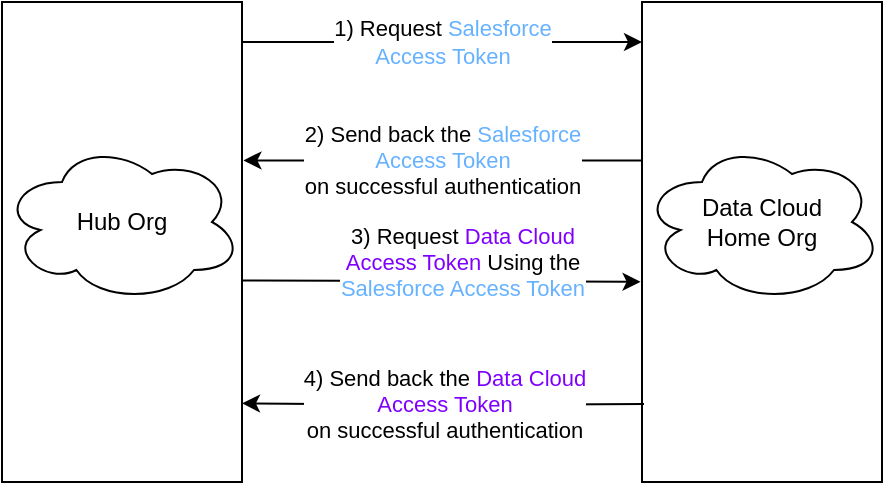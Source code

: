 <mxfile version="21.0.10" type="device"><diagram id="cz4k8xPNwUBWGgB3qcWM" name="Page-1"><mxGraphModel dx="893" dy="470" grid="1" gridSize="10" guides="1" tooltips="1" connect="1" arrows="1" fold="1" page="1" pageScale="1" pageWidth="850" pageHeight="1100" math="0" shadow="0"><root><mxCell id="0"/><mxCell id="1" parent="0"/><mxCell id="11" value="" style="rounded=0;whiteSpace=wrap;html=1;" parent="1" vertex="1"><mxGeometry x="80" y="40" width="120" height="240" as="geometry"/></mxCell><mxCell id="9" value="" style="rounded=0;whiteSpace=wrap;html=1;" parent="1" vertex="1"><mxGeometry x="400" y="40" width="120" height="240" as="geometry"/></mxCell><mxCell id="5" value="1) Request &lt;font color=&quot;#66b2ff&quot;&gt;Salesforce&lt;br&gt;Access Token&lt;/font&gt;" style="edgeStyle=orthogonalEdgeStyle;rounded=0;orthogonalLoop=1;jettySize=auto;html=1;" parent="1" edge="1"><mxGeometry relative="1" as="geometry"><mxPoint x="200" y="60" as="sourcePoint"/><mxPoint x="400" y="60" as="targetPoint"/></mxGeometry></mxCell><mxCell id="3" value="Hub Org" style="ellipse;shape=cloud;whiteSpace=wrap;html=1;" parent="1" vertex="1"><mxGeometry x="80" y="110" width="120" height="80" as="geometry"/></mxCell><mxCell id="7" value="2) Send back the &lt;font color=&quot;#66b2ff&quot;&gt;Salesforce&lt;br&gt;Access Token&lt;/font&gt;&lt;br&gt;on successful authentication" style="edgeStyle=orthogonalEdgeStyle;rounded=0;orthogonalLoop=1;jettySize=auto;html=1;exitX=-0.001;exitY=0.33;exitDx=0;exitDy=0;exitPerimeter=0;entryX=1.006;entryY=0.33;entryDx=0;entryDy=0;entryPerimeter=0;" parent="1" source="9" target="11" edge="1"><mxGeometry relative="1" as="geometry"><mxPoint x="401" y="100" as="sourcePoint"/><mxPoint x="200" y="118" as="targetPoint"/></mxGeometry></mxCell><mxCell id="4" value="Data Cloud&lt;br&gt;Home Org" style="ellipse;shape=cloud;whiteSpace=wrap;html=1;" parent="1" vertex="1"><mxGeometry x="400" y="110" width="120" height="80" as="geometry"/></mxCell><mxCell id="10" value="3) Request &lt;font color=&quot;#7f00ff&quot;&gt;Data Cloud&lt;br&gt;Access Token&lt;/font&gt; Using the &lt;br&gt;&lt;font color=&quot;#66b2ff&quot;&gt;Salesforce Access Token&lt;/font&gt;" style="endArrow=classic;html=1;exitX=0.996;exitY=0.58;exitDx=0;exitDy=0;exitPerimeter=0;entryX=-0.006;entryY=0.583;entryDx=0;entryDy=0;entryPerimeter=0;" parent="1" source="11" target="9" edge="1"><mxGeometry x="0.106" y="10" width="50" height="50" relative="1" as="geometry"><mxPoint x="200" y="182" as="sourcePoint"/><mxPoint x="401" y="182" as="targetPoint"/><mxPoint as="offset"/></mxGeometry></mxCell><mxCell id="12" value="4) Send back the &lt;font color=&quot;#7f00ff&quot;&gt;Data Cloud &lt;br&gt;Access Token&lt;/font&gt;&lt;br&gt;on successful authentication" style="edgeStyle=orthogonalEdgeStyle;rounded=0;orthogonalLoop=1;jettySize=auto;html=1;entryX=1;entryY=0.836;entryDx=0;entryDy=0;entryPerimeter=0;" parent="1" target="11" edge="1"><mxGeometry relative="1" as="geometry"><mxPoint x="401" y="241" as="sourcePoint"/><mxPoint x="199.897" y="230.672" as="targetPoint"/></mxGeometry></mxCell></root></mxGraphModel></diagram></mxfile>